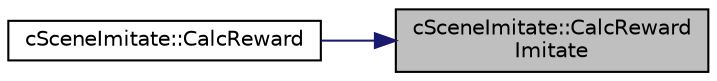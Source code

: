 digraph "cSceneImitate::CalcRewardImitate"
{
 // LATEX_PDF_SIZE
  edge [fontname="Helvetica",fontsize="10",labelfontname="Helvetica",labelfontsize="10"];
  node [fontname="Helvetica",fontsize="10",shape=record];
  rankdir="RL";
  Node1 [label="cSceneImitate::CalcReward\lImitate",height=0.2,width=0.4,color="black", fillcolor="grey75", style="filled", fontcolor="black",tooltip=" "];
  Node1 -> Node2 [dir="back",color="midnightblue",fontsize="10",style="solid",fontname="Helvetica"];
  Node2 [label="cSceneImitate::CalcReward",height=0.2,width=0.4,color="black", fillcolor="white", style="filled",URL="$classc_scene_imitate.html#aed775e0aa0df893f1df6b35cda0cbeab",tooltip=" "];
}
